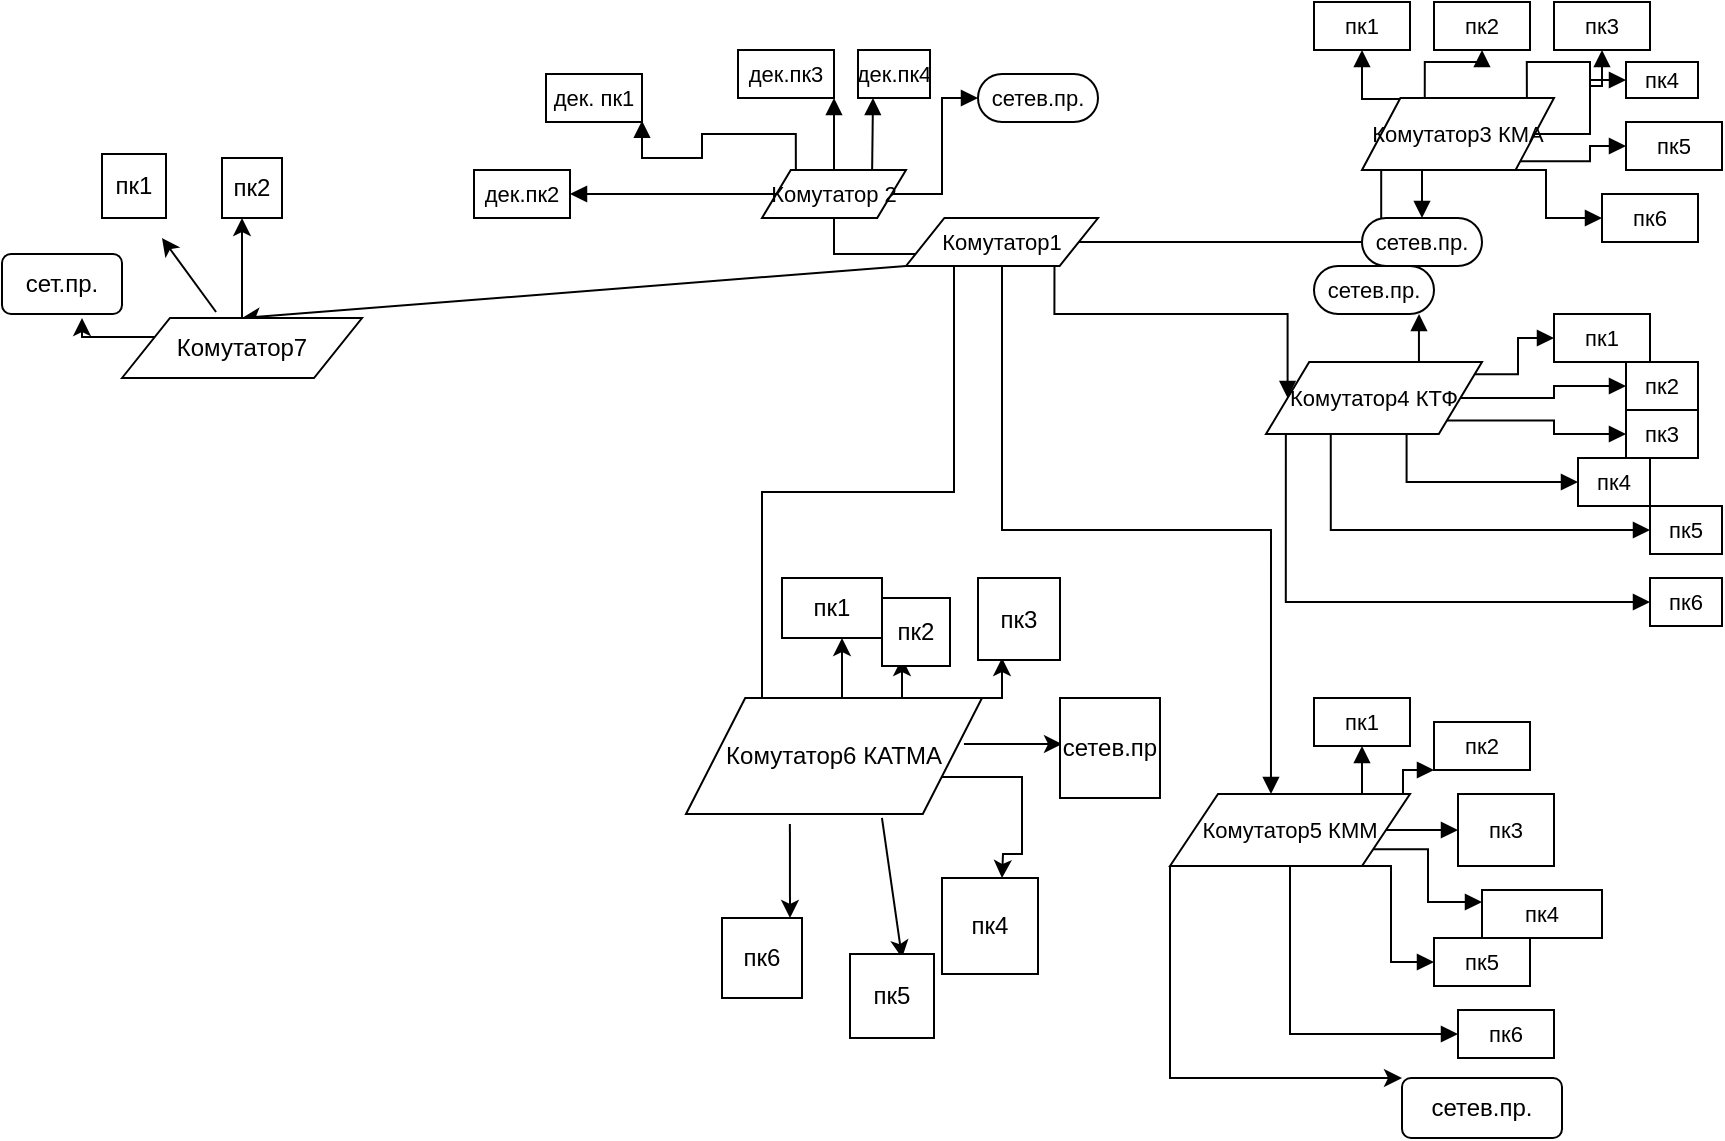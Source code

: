 <mxfile version="12.9.4" type="github">
  <diagram id="tCEdVtV2yrPyuMiL_AUU" name="Page-1">
    <mxGraphModel dx="1695" dy="492" grid="1" gridSize="10" guides="1" tooltips="1" connect="1" arrows="1" fold="1" page="1" pageScale="1" pageWidth="827" pageHeight="1169" math="0" shadow="0">
      <root>
        <mxCell id="0" />
        <mxCell id="1" parent="0" />
        <UserObject label="Комутатор 2" lucidchartObjectId="yBeLvzLdUMYs" id="kMEdtkKHNA9m5cFZhIJ4-67">
          <mxCell style="html=1;whiteSpace=wrap;shape=parallelogram;perimeter=parallelogramPerimeter;anchorPointDirection=0;fontSize=11;fontColor=#000000;spacing=3;strokeOpacity=100;" vertex="1" parent="1">
            <mxGeometry x="370" y="226" width="72" height="24" as="geometry" />
          </mxCell>
        </UserObject>
        <UserObject label="" lucidchartObjectId="WDeLQESorm7B" id="kMEdtkKHNA9m5cFZhIJ4-68">
          <mxCell style="html=1;jettySize=18;fontSize=11;strokeOpacity=100;rounded=1;arcSize=0;edgeStyle=elbowEdgeStyle;startArrow=none;;endArrow=block;endFill=1;;exitX=0.5;exitY=-0.025;exitPerimeter=1;" edge="1" parent="1" source="kMEdtkKHNA9m5cFZhIJ4-67">
            <mxGeometry width="100" height="100" relative="1" as="geometry">
              <mxPoint x="406" y="190" as="targetPoint" />
            </mxGeometry>
          </mxCell>
        </UserObject>
        <UserObject label="" lucidchartObjectId="7DeLPg19uTbh" id="kMEdtkKHNA9m5cFZhIJ4-69">
          <mxCell style="html=1;jettySize=18;fontSize=11;strokeOpacity=100;rounded=1;arcSize=0;edgeStyle=elbowEdgeStyle;startArrow=none;;endArrow=block;endFill=1;;exitX=0.778;exitY=-0.025;exitPerimeter=1;" edge="1" parent="1" source="kMEdtkKHNA9m5cFZhIJ4-67">
            <mxGeometry width="100" height="100" relative="1" as="geometry">
              <mxPoint x="426" y="190" as="targetPoint" />
            </mxGeometry>
          </mxCell>
        </UserObject>
        <UserObject label="" lucidchartObjectId="zEeLylu3TFvt" id="kMEdtkKHNA9m5cFZhIJ4-70">
          <mxCell style="html=1;jettySize=18;fontSize=11;strokeOpacity=100;rounded=1;arcSize=0;edgeStyle=orthogonalEdgeStyle;startArrow=none;;endArrow=block;endFill=1;;exitX=0.036;exitY=0.5;exitPerimeter=1;entryX=1.012;entryY=0.5;entryPerimeter=1;" edge="1" parent="1" source="kMEdtkKHNA9m5cFZhIJ4-67" target="kMEdtkKHNA9m5cFZhIJ4-72">
            <mxGeometry width="100" height="100" relative="1" as="geometry" />
          </mxCell>
        </UserObject>
        <UserObject label="дек. пк1" lucidchartObjectId="KEeLgRFHK49F" id="kMEdtkKHNA9m5cFZhIJ4-71">
          <mxCell style="html=1;whiteSpace=wrap;;fontSize=11;fontColor=#000000;spacing=3;strokeOpacity=100;" vertex="1" parent="1">
            <mxGeometry x="262" y="178" width="48" height="24" as="geometry" />
          </mxCell>
        </UserObject>
        <UserObject label="дек.пк2" lucidchartObjectId="NFeLBRnP89FJ" id="kMEdtkKHNA9m5cFZhIJ4-72">
          <mxCell style="html=1;whiteSpace=wrap;;fontSize=11;fontColor=#000000;spacing=3;strokeOpacity=100;" vertex="1" parent="1">
            <mxGeometry x="226" y="226" width="48" height="24" as="geometry" />
          </mxCell>
        </UserObject>
        <UserObject label="дек.пк3" lucidchartObjectId="3GeLJVwuW6FZ" id="kMEdtkKHNA9m5cFZhIJ4-73">
          <mxCell style="html=1;whiteSpace=wrap;;fontSize=11;fontColor=#000000;spacing=3;strokeOpacity=100;" vertex="1" parent="1">
            <mxGeometry x="358" y="166" width="48" height="24" as="geometry" />
          </mxCell>
        </UserObject>
        <UserObject label="дек.пк4" lucidchartObjectId="KKeL5k.xJ_Xt" id="kMEdtkKHNA9m5cFZhIJ4-74">
          <mxCell style="html=1;whiteSpace=wrap;;fontSize=11;fontColor=#000000;spacing=3;strokeOpacity=100;" vertex="1" parent="1">
            <mxGeometry x="418" y="166" width="36" height="24" as="geometry" />
          </mxCell>
        </UserObject>
        <UserObject label="" lucidchartObjectId="tLeLnBcP_nJ." id="kMEdtkKHNA9m5cFZhIJ4-75">
          <mxCell style="html=1;jettySize=18;fontSize=11;strokeOpacity=100;rounded=1;arcSize=0;edgeStyle=orthogonalEdgeStyle;startArrow=none;;endArrow=block;endFill=1;;exitX=0.964;exitY=0.5;exitPerimeter=1;entryX=-0.01;entryY=0.5;entryPerimeter=1;" edge="1" parent="1" source="kMEdtkKHNA9m5cFZhIJ4-67" target="kMEdtkKHNA9m5cFZhIJ4-77">
            <mxGeometry width="100" height="100" relative="1" as="geometry" />
          </mxCell>
        </UserObject>
        <UserObject label="" lucidchartObjectId="zLeLQ8DbRR78" id="kMEdtkKHNA9m5cFZhIJ4-76">
          <mxCell style="html=1;jettySize=18;fontSize=11;strokeOpacity=100;rounded=1;arcSize=0;edgeStyle=orthogonalEdgeStyle;startArrow=none;;endArrow=block;endFill=1;;exitX=0.222;exitY=-0.025;exitPerimeter=1;entryX=1.012;entryY=0.983;entryPerimeter=1;" edge="1" parent="1" source="kMEdtkKHNA9m5cFZhIJ4-67" target="kMEdtkKHNA9m5cFZhIJ4-71">
            <mxGeometry width="100" height="100" relative="1" as="geometry" />
          </mxCell>
        </UserObject>
        <UserObject label="сетев.пр." lucidchartObjectId="dMeLnsgY4nmS" id="kMEdtkKHNA9m5cFZhIJ4-77">
          <mxCell style="html=1;whiteSpace=wrap;rounded=1;arcSize=50;fontSize=11;fontColor=#000000;spacing=3;strokeOpacity=100;" vertex="1" parent="1">
            <mxGeometry x="478" y="178" width="60" height="24" as="geometry" />
          </mxCell>
        </UserObject>
        <UserObject label="" lucidchartObjectId="0MeL2Yl.JyQ-" id="kMEdtkKHNA9m5cFZhIJ4-78">
          <mxCell style="html=1;jettySize=18;fontSize=11;strokeOpacity=100;rounded=1;arcSize=0;edgeStyle=orthogonalEdgeStyle;startArrow=none;;endArrow=block;endFill=1;;exitX=0.5;exitY=1.025;exitPerimeter=1;entryX=0.027;entryY=0.5;entryPerimeter=1;" edge="1" parent="1" source="kMEdtkKHNA9m5cFZhIJ4-67" target="kMEdtkKHNA9m5cFZhIJ4-79">
            <mxGeometry width="100" height="100" relative="1" as="geometry" />
          </mxCell>
        </UserObject>
        <mxCell id="kMEdtkKHNA9m5cFZhIJ4-134" style="edgeStyle=orthogonalEdgeStyle;rounded=0;orthogonalLoop=1;jettySize=auto;html=1;exitX=0.25;exitY=1;exitDx=0;exitDy=0;" edge="1" parent="1" source="kMEdtkKHNA9m5cFZhIJ4-79">
          <mxGeometry relative="1" as="geometry">
            <mxPoint x="370" y="500" as="targetPoint" />
            <Array as="points">
              <mxPoint x="466" y="387" />
              <mxPoint x="370" y="387" />
            </Array>
          </mxGeometry>
        </mxCell>
        <UserObject label="Комутатор1" lucidchartObjectId="bPeLyD93dd_p" id="kMEdtkKHNA9m5cFZhIJ4-79">
          <mxCell style="html=1;whiteSpace=wrap;shape=parallelogram;perimeter=parallelogramPerimeter;anchorPointDirection=0;fontSize=11;fontColor=#000000;spacing=3;strokeOpacity=100;" vertex="1" parent="1">
            <mxGeometry x="442" y="250" width="96" height="24" as="geometry" />
          </mxCell>
        </UserObject>
        <UserObject label="" lucidchartObjectId="OPeLusnEbFE." id="kMEdtkKHNA9m5cFZhIJ4-80">
          <mxCell style="html=1;jettySize=18;fontSize=11;strokeOpacity=100;rounded=1;arcSize=0;edgeStyle=orthogonalEdgeStyle;startArrow=none;;endArrow=block;endFill=1;;exitX=0.973;exitY=0.5;exitPerimeter=1;entryX=0.044;entryY=0.5;entryPerimeter=1;" edge="1" parent="1" source="kMEdtkKHNA9m5cFZhIJ4-79" target="kMEdtkKHNA9m5cFZhIJ4-81">
            <mxGeometry width="100" height="100" relative="1" as="geometry" />
          </mxCell>
        </UserObject>
        <UserObject label="Комутатор3 КМА" lucidchartObjectId="6PeL-cOVopvk" id="kMEdtkKHNA9m5cFZhIJ4-81">
          <mxCell style="html=1;whiteSpace=wrap;shape=parallelogram;perimeter=parallelogramPerimeter;anchorPointDirection=0;fontSize=11;fontColor=#000000;spacing=3;strokeOpacity=100;" vertex="1" parent="1">
            <mxGeometry x="670" y="190" width="96" height="36" as="geometry" />
          </mxCell>
        </UserObject>
        <UserObject label="" lucidchartObjectId="8QeL5plcT_X1" id="kMEdtkKHNA9m5cFZhIJ4-82">
          <mxCell style="html=1;jettySize=18;fontSize=11;strokeOpacity=100;rounded=1;arcSize=0;edgeStyle=orthogonalEdgeStyle;startArrow=none;;endArrow=block;endFill=1;;exitX=0.179;exitY=-0.017;exitPerimeter=1;entryX=0.5;entryY=1.025;entryPerimeter=1;" edge="1" parent="1" source="kMEdtkKHNA9m5cFZhIJ4-81" target="kMEdtkKHNA9m5cFZhIJ4-83">
            <mxGeometry width="100" height="100" relative="1" as="geometry" />
          </mxCell>
        </UserObject>
        <UserObject label="пк1" lucidchartObjectId="-QeL1cLgpZGJ" id="kMEdtkKHNA9m5cFZhIJ4-83">
          <mxCell style="html=1;whiteSpace=wrap;;fontSize=11;fontColor=#000000;spacing=3;strokeOpacity=100;" vertex="1" parent="1">
            <mxGeometry x="646" y="142" width="48" height="24" as="geometry" />
          </mxCell>
        </UserObject>
        <UserObject label="" lucidchartObjectId="tReL9VMTUmcy" id="kMEdtkKHNA9m5cFZhIJ4-84">
          <mxCell style="html=1;jettySize=18;fontSize=11;strokeOpacity=100;rounded=1;arcSize=0;edgeStyle=orthogonalEdgeStyle;startArrow=none;;endArrow=block;endFill=1;;exitX=0.321;exitY=-0.017;exitPerimeter=1;entryX=0.5;entryY=1.025;entryPerimeter=1;" edge="1" parent="1" source="kMEdtkKHNA9m5cFZhIJ4-81" target="kMEdtkKHNA9m5cFZhIJ4-85">
            <mxGeometry width="100" height="100" relative="1" as="geometry" />
          </mxCell>
        </UserObject>
        <UserObject label="пк2" lucidchartObjectId="vReLpdF5eA3n" id="kMEdtkKHNA9m5cFZhIJ4-85">
          <mxCell style="html=1;whiteSpace=wrap;;fontSize=11;fontColor=#000000;spacing=3;strokeOpacity=100;" vertex="1" parent="1">
            <mxGeometry x="706" y="142" width="48" height="24" as="geometry" />
          </mxCell>
        </UserObject>
        <UserObject label="" lucidchartObjectId="2ReLjyjrBUgN" id="kMEdtkKHNA9m5cFZhIJ4-86">
          <mxCell style="html=1;jettySize=18;fontSize=11;strokeOpacity=100;rounded=1;arcSize=0;edgeStyle=orthogonalEdgeStyle;startArrow=none;;endArrow=block;endFill=1;;exitX=0.871;exitY=-0.017;exitPerimeter=1;entryX=0.5;entryY=1.025;entryPerimeter=1;" edge="1" parent="1" source="kMEdtkKHNA9m5cFZhIJ4-81" target="kMEdtkKHNA9m5cFZhIJ4-87">
            <mxGeometry width="100" height="100" relative="1" as="geometry" />
          </mxCell>
        </UserObject>
        <UserObject label="пк3" lucidchartObjectId="4ReLyrXbLQmU" id="kMEdtkKHNA9m5cFZhIJ4-87">
          <mxCell style="html=1;whiteSpace=wrap;;fontSize=11;fontColor=#000000;spacing=3;strokeOpacity=100;" vertex="1" parent="1">
            <mxGeometry x="766" y="142" width="48" height="24" as="geometry" />
          </mxCell>
        </UserObject>
        <UserObject label="" lucidchartObjectId="wSeL-i3hTxI5" id="kMEdtkKHNA9m5cFZhIJ4-88">
          <mxCell style="html=1;jettySize=18;fontSize=11;strokeOpacity=100;rounded=1;arcSize=0;edgeStyle=orthogonalEdgeStyle;startArrow=none;;endArrow=block;endFill=1;;exitX=0.956;exitY=0.5;exitPerimeter=1;entryX=-0.017;entryY=0.5;entryPerimeter=1;" edge="1" parent="1" source="kMEdtkKHNA9m5cFZhIJ4-81" target="kMEdtkKHNA9m5cFZhIJ4-89">
            <mxGeometry width="100" height="100" relative="1" as="geometry" />
          </mxCell>
        </UserObject>
        <UserObject label="пк4" lucidchartObjectId="QSeLsOmYK.J1" id="kMEdtkKHNA9m5cFZhIJ4-89">
          <mxCell style="html=1;whiteSpace=wrap;;fontSize=11;fontColor=#000000;spacing=3;strokeOpacity=100;" vertex="1" parent="1">
            <mxGeometry x="802" y="172" width="36" height="18" as="geometry" />
          </mxCell>
        </UserObject>
        <UserObject label="" lucidchartObjectId="kTeL2VxqjQ5h" id="kMEdtkKHNA9m5cFZhIJ4-90">
          <mxCell style="html=1;jettySize=18;fontSize=11;strokeOpacity=100;rounded=1;arcSize=0;edgeStyle=orthogonalEdgeStyle;startArrow=none;;endArrow=block;endFill=1;;exitX=0.909;exitY=0.975;exitPerimeter=1;entryX=-0.013;entryY=0.5;entryPerimeter=1;" edge="1" parent="1" source="kMEdtkKHNA9m5cFZhIJ4-81" target="kMEdtkKHNA9m5cFZhIJ4-91">
            <mxGeometry width="100" height="100" relative="1" as="geometry" />
          </mxCell>
        </UserObject>
        <UserObject label="пк5" lucidchartObjectId="pTeLIEWrOnGj" id="kMEdtkKHNA9m5cFZhIJ4-91">
          <mxCell style="html=1;whiteSpace=wrap;;fontSize=11;fontColor=#000000;spacing=3;strokeOpacity=100;" vertex="1" parent="1">
            <mxGeometry x="802" y="202" width="48" height="24" as="geometry" />
          </mxCell>
        </UserObject>
        <UserObject label="" lucidchartObjectId="1TeLiv8bZTe~" id="kMEdtkKHNA9m5cFZhIJ4-92">
          <mxCell style="html=1;jettySize=18;fontSize=11;strokeOpacity=100;rounded=1;arcSize=0;edgeStyle=elbowEdgeStyle;startArrow=none;;endArrow=block;endFill=1;;exitX=0.671;exitY=1.017;exitPerimeter=1;" edge="1" parent="1" source="kMEdtkKHNA9m5cFZhIJ4-81">
            <mxGeometry width="100" height="100" relative="1" as="geometry">
              <mxPoint x="790" y="250" as="targetPoint" />
            </mxGeometry>
          </mxCell>
        </UserObject>
        <UserObject label="пк6" lucidchartObjectId="6TeL5~qx4f7w" id="kMEdtkKHNA9m5cFZhIJ4-93">
          <mxCell style="html=1;whiteSpace=wrap;;fontSize=11;fontColor=#000000;spacing=3;strokeOpacity=100;" vertex="1" parent="1">
            <mxGeometry x="790" y="238" width="48" height="24" as="geometry" />
          </mxCell>
        </UserObject>
        <UserObject label="" lucidchartObjectId="wUeLjWl8xUXS" id="kMEdtkKHNA9m5cFZhIJ4-94">
          <mxCell style="html=1;jettySize=18;fontSize=11;strokeOpacity=100;rounded=1;arcSize=0;edgeStyle=orthogonalEdgeStyle;startArrow=none;;endArrow=block;endFill=1;;exitX=0.5;exitY=1.017;exitPerimeter=1;entryX=0.5;entryY=-0.025;entryPerimeter=1;" edge="1" parent="1" source="kMEdtkKHNA9m5cFZhIJ4-81" target="kMEdtkKHNA9m5cFZhIJ4-95">
            <mxGeometry width="100" height="100" relative="1" as="geometry" />
          </mxCell>
        </UserObject>
        <UserObject label="сетев.пр." lucidchartObjectId="AUeLVfZtwuTp" id="kMEdtkKHNA9m5cFZhIJ4-95">
          <mxCell style="html=1;whiteSpace=wrap;rounded=1;arcSize=50;fontSize=11;fontColor=#000000;spacing=3;strokeOpacity=100;" vertex="1" parent="1">
            <mxGeometry x="670" y="250" width="60" height="24" as="geometry" />
          </mxCell>
        </UserObject>
        <UserObject label="" lucidchartObjectId="_VeLV8iT1GOf" id="kMEdtkKHNA9m5cFZhIJ4-96">
          <mxCell style="html=1;jettySize=18;fontSize=11;strokeOpacity=100;rounded=1;arcSize=0;edgeStyle=orthogonalEdgeStyle;startArrow=none;;endArrow=block;endFill=1;;exitX=0.787;exitY=1.025;exitPerimeter=1;entryX=0.039;entryY=0.5;entryPerimeter=1;" edge="1" parent="1" source="kMEdtkKHNA9m5cFZhIJ4-79" target="kMEdtkKHNA9m5cFZhIJ4-99">
            <mxGeometry width="100" height="100" relative="1" as="geometry" />
          </mxCell>
        </UserObject>
        <mxCell id="kMEdtkKHNA9m5cFZhIJ4-97" value="  " style="text;html=1;resizable=0;labelBackgroundColor=#ffffff;align=center;verticalAlign=middle;fontColor=#000000ff;;fontSize=12.8;" vertex="1" parent="kMEdtkKHNA9m5cFZhIJ4-96">
          <mxGeometry x="0.953" relative="1" as="geometry" />
        </mxCell>
        <mxCell id="kMEdtkKHNA9m5cFZhIJ4-98" value="  " style="text;html=1;resizable=0;labelBackgroundColor=#ffffff;align=center;verticalAlign=middle;fontColor=#000000ff;;fontSize=12.8;" vertex="1" parent="kMEdtkKHNA9m5cFZhIJ4-96">
          <mxGeometry x="0.868" relative="1" as="geometry" />
        </mxCell>
        <UserObject label="Комутатор4 КТФ" lucidchartObjectId="4ZeL2zSNYjKX" id="kMEdtkKHNA9m5cFZhIJ4-99">
          <mxCell style="html=1;whiteSpace=wrap;shape=parallelogram;perimeter=parallelogramPerimeter;anchorPointDirection=0;fontSize=11;fontColor=#000000;spacing=3;strokeOpacity=100;" vertex="1" parent="1">
            <mxGeometry x="622" y="322" width="108" height="36" as="geometry" />
          </mxCell>
        </UserObject>
        <UserObject label="" lucidchartObjectId="o1eLUhJ7Lu5r" id="kMEdtkKHNA9m5cFZhIJ4-100">
          <mxCell style="html=1;jettySize=18;fontSize=11;strokeOpacity=100;rounded=1;arcSize=0;edgeStyle=orthogonalEdgeStyle;startArrow=none;;endArrow=block;endFill=1;;exitX=0.992;exitY=0.152;exitPerimeter=1;entryX=-0.013;entryY=0.5;entryPerimeter=1;" edge="1" parent="1" source="kMEdtkKHNA9m5cFZhIJ4-99" target="kMEdtkKHNA9m5cFZhIJ4-101">
            <mxGeometry width="100" height="100" relative="1" as="geometry" />
          </mxCell>
        </UserObject>
        <UserObject label="пк1" lucidchartObjectId="q1eLab_4ObnA" id="kMEdtkKHNA9m5cFZhIJ4-101">
          <mxCell style="html=1;whiteSpace=wrap;;fontSize=11;fontColor=#000000;spacing=3;strokeOpacity=100;" vertex="1" parent="1">
            <mxGeometry x="766" y="298" width="48" height="24" as="geometry" />
          </mxCell>
        </UserObject>
        <UserObject label="" lucidchartObjectId="P1eLhRnYtV0u" id="kMEdtkKHNA9m5cFZhIJ4-102">
          <mxCell style="html=1;jettySize=18;fontSize=11;strokeOpacity=100;rounded=1;arcSize=0;edgeStyle=orthogonalEdgeStyle;startArrow=none;;endArrow=block;endFill=1;;exitX=0.961;exitY=0.5;exitPerimeter=1;entryX=-0.017;entryY=0.5;entryPerimeter=1;" edge="1" parent="1" source="kMEdtkKHNA9m5cFZhIJ4-99" target="kMEdtkKHNA9m5cFZhIJ4-103">
            <mxGeometry width="100" height="100" relative="1" as="geometry" />
          </mxCell>
        </UserObject>
        <UserObject label="пк2" lucidchartObjectId="R1eLJJmS1OZ2" id="kMEdtkKHNA9m5cFZhIJ4-103">
          <mxCell style="html=1;whiteSpace=wrap;;fontSize=11;fontColor=#000000;spacing=3;strokeOpacity=100;" vertex="1" parent="1">
            <mxGeometry x="802" y="322" width="36" height="24" as="geometry" />
          </mxCell>
        </UserObject>
        <UserObject label="" lucidchartObjectId="b2eL4HsrwDXw" id="kMEdtkKHNA9m5cFZhIJ4-104">
          <mxCell style="html=1;jettySize=18;fontSize=11;strokeOpacity=100;rounded=1;arcSize=0;edgeStyle=orthogonalEdgeStyle;startArrow=none;;endArrow=block;endFill=1;;exitX=0.926;exitY=0.897;exitPerimeter=1;entryX=-0.017;entryY=0.5;entryPerimeter=1;" edge="1" parent="1" source="kMEdtkKHNA9m5cFZhIJ4-99" target="kMEdtkKHNA9m5cFZhIJ4-105">
            <mxGeometry width="100" height="100" relative="1" as="geometry" />
          </mxCell>
        </UserObject>
        <UserObject label="пк3" lucidchartObjectId="d2eL3kZu5aE5" id="kMEdtkKHNA9m5cFZhIJ4-105">
          <mxCell style="html=1;whiteSpace=wrap;;fontSize=11;fontColor=#000000;spacing=3;strokeOpacity=100;" vertex="1" parent="1">
            <mxGeometry x="802" y="346" width="36" height="24" as="geometry" />
          </mxCell>
        </UserObject>
        <UserObject label="" lucidchartObjectId="x2eLgCp_tn5K" id="kMEdtkKHNA9m5cFZhIJ4-106">
          <mxCell style="html=1;jettySize=18;fontSize=11;strokeOpacity=100;rounded=1;arcSize=0;edgeStyle=orthogonalEdgeStyle;startArrow=none;;endArrow=block;endFill=1;;exitX=0.656;exitY=1.017;exitPerimeter=1;entryX=-0.017;entryY=0.5;entryPerimeter=1;" edge="1" parent="1" source="kMEdtkKHNA9m5cFZhIJ4-99" target="kMEdtkKHNA9m5cFZhIJ4-107">
            <mxGeometry width="100" height="100" relative="1" as="geometry" />
          </mxCell>
        </UserObject>
        <UserObject label="пк4" lucidchartObjectId="F2eLbL1-iT2B" id="kMEdtkKHNA9m5cFZhIJ4-107">
          <mxCell style="html=1;whiteSpace=wrap;;fontSize=11;fontColor=#000000;spacing=3;strokeOpacity=100;" vertex="1" parent="1">
            <mxGeometry x="778" y="370" width="36" height="24" as="geometry" />
          </mxCell>
        </UserObject>
        <UserObject label="" lucidchartObjectId="i3eL.2hhIBji" id="kMEdtkKHNA9m5cFZhIJ4-108">
          <mxCell style="html=1;jettySize=18;fontSize=11;strokeOpacity=100;rounded=1;arcSize=0;edgeStyle=orthogonalEdgeStyle;startArrow=none;;endArrow=block;endFill=1;;exitX=0.293;exitY=1.017;exitPerimeter=1;entryX=-0.017;entryY=0.5;entryPerimeter=1;" edge="1" parent="1" source="kMEdtkKHNA9m5cFZhIJ4-99" target="kMEdtkKHNA9m5cFZhIJ4-109">
            <mxGeometry width="100" height="100" relative="1" as="geometry" />
          </mxCell>
        </UserObject>
        <UserObject label="пк5" lucidchartObjectId="n3eLYy2jl4jn" id="kMEdtkKHNA9m5cFZhIJ4-109">
          <mxCell style="html=1;whiteSpace=wrap;;fontSize=11;fontColor=#000000;spacing=3;strokeOpacity=100;" vertex="1" parent="1">
            <mxGeometry x="814" y="394" width="36" height="24" as="geometry" />
          </mxCell>
        </UserObject>
        <UserObject label="" lucidchartObjectId="W3eL-4sLMcue" id="kMEdtkKHNA9m5cFZhIJ4-110">
          <mxCell style="html=1;jettySize=18;fontSize=11;strokeOpacity=100;rounded=1;arcSize=0;edgeStyle=orthogonalEdgeStyle;startArrow=none;;endArrow=block;endFill=1;;exitX=0.078;exitY=1.017;exitPerimeter=1;entryX=-0.017;entryY=0.5;entryPerimeter=1;" edge="1" parent="1" source="kMEdtkKHNA9m5cFZhIJ4-99" target="kMEdtkKHNA9m5cFZhIJ4-111">
            <mxGeometry width="100" height="100" relative="1" as="geometry" />
          </mxCell>
        </UserObject>
        <UserObject label="пк6" lucidchartObjectId="43eLGQztWpvc" id="kMEdtkKHNA9m5cFZhIJ4-111">
          <mxCell style="html=1;whiteSpace=wrap;;fontSize=11;fontColor=#000000;spacing=3;strokeOpacity=100;" vertex="1" parent="1">
            <mxGeometry x="814" y="430" width="36" height="24" as="geometry" />
          </mxCell>
        </UserObject>
        <UserObject label="" lucidchartObjectId="A4eL48dvVlbz" id="kMEdtkKHNA9m5cFZhIJ4-112">
          <mxCell style="html=1;jettySize=18;fontSize=11;strokeOpacity=100;rounded=1;arcSize=0;edgeStyle=elbowEdgeStyle;startArrow=none;;endArrow=block;endFill=1;;exitX=0.715;exitY=-0.017;exitPerimeter=1;" edge="1" parent="1" source="kMEdtkKHNA9m5cFZhIJ4-99">
            <mxGeometry width="100" height="100" relative="1" as="geometry">
              <mxPoint x="699" y="298" as="targetPoint" />
            </mxGeometry>
          </mxCell>
        </UserObject>
        <UserObject label="сетев.пр." lucidchartObjectId="E4eLjE13WgeE" id="kMEdtkKHNA9m5cFZhIJ4-113">
          <mxCell style="html=1;whiteSpace=wrap;rounded=1;arcSize=50;fontSize=11;fontColor=#000000;spacing=3;strokeOpacity=100;" vertex="1" parent="1">
            <mxGeometry x="646" y="274" width="60" height="24" as="geometry" />
          </mxCell>
        </UserObject>
        <UserObject label="" lucidchartObjectId="~5eL3Mcixr63" id="kMEdtkKHNA9m5cFZhIJ4-114">
          <mxCell style="html=1;jettySize=18;fontSize=11;strokeOpacity=100;rounded=1;arcSize=0;edgeStyle=orthogonalEdgeStyle;startArrow=none;;endArrow=block;endFill=1;;exitX=0.5;exitY=1.025;exitPerimeter=1;entryX=0.418;entryY=-0.017;entryPerimeter=1;" edge="1" parent="1" source="kMEdtkKHNA9m5cFZhIJ4-79" target="kMEdtkKHNA9m5cFZhIJ4-115">
            <mxGeometry width="100" height="100" relative="1" as="geometry" />
          </mxCell>
        </UserObject>
        <mxCell id="kMEdtkKHNA9m5cFZhIJ4-129" style="edgeStyle=orthogonalEdgeStyle;rounded=0;orthogonalLoop=1;jettySize=auto;html=1;exitX=0;exitY=1;exitDx=0;exitDy=0;" edge="1" parent="1" source="kMEdtkKHNA9m5cFZhIJ4-115">
          <mxGeometry relative="1" as="geometry">
            <mxPoint x="690" y="680" as="targetPoint" />
            <Array as="points">
              <mxPoint x="574" y="680" />
              <mxPoint x="660" y="680" />
            </Array>
          </mxGeometry>
        </mxCell>
        <UserObject label="Комутатор5 КММ" lucidchartObjectId="h6eL3cCEds9L" id="kMEdtkKHNA9m5cFZhIJ4-115">
          <mxCell style="html=1;whiteSpace=wrap;shape=parallelogram;perimeter=parallelogramPerimeter;anchorPointDirection=0;fontSize=11;fontColor=#000000;spacing=3;strokeOpacity=100;" vertex="1" parent="1">
            <mxGeometry x="574" y="538" width="120" height="36" as="geometry" />
          </mxCell>
        </UserObject>
        <UserObject label="" lucidchartObjectId="O6eLsNuF2dHA" id="kMEdtkKHNA9m5cFZhIJ4-116">
          <mxCell style="html=1;jettySize=18;fontSize=11;strokeOpacity=100;rounded=1;arcSize=0;edgeStyle=orthogonalEdgeStyle;startArrow=none;;endArrow=block;endFill=1;;exitX=0.63;exitY=-0.017;exitPerimeter=1;entryX=0.5;entryY=1.025;entryPerimeter=1;" edge="1" parent="1" source="kMEdtkKHNA9m5cFZhIJ4-115" target="kMEdtkKHNA9m5cFZhIJ4-117">
            <mxGeometry width="100" height="100" relative="1" as="geometry" />
          </mxCell>
        </UserObject>
        <UserObject label="пк1" lucidchartObjectId="P6eLw_91-S-0" id="kMEdtkKHNA9m5cFZhIJ4-117">
          <mxCell style="html=1;whiteSpace=wrap;;fontSize=11;fontColor=#000000;spacing=3;strokeOpacity=100;" vertex="1" parent="1">
            <mxGeometry x="646" y="490" width="48" height="24" as="geometry" />
          </mxCell>
        </UserObject>
        <UserObject label="" lucidchartObjectId=".6eLzfgyxgR8" id="kMEdtkKHNA9m5cFZhIJ4-118">
          <mxCell style="html=1;jettySize=18;fontSize=11;strokeOpacity=100;rounded=1;arcSize=0;edgeStyle=elbowEdgeStyle;startArrow=none;;endArrow=block;endFill=1;;exitX=0.857;exitY=-0.017;exitPerimeter=1;" edge="1" parent="1" source="kMEdtkKHNA9m5cFZhIJ4-115">
            <mxGeometry width="100" height="100" relative="1" as="geometry">
              <mxPoint x="706" y="526" as="targetPoint" />
            </mxGeometry>
          </mxCell>
        </UserObject>
        <UserObject label="пк2" lucidchartObjectId="c7eLxzGFsZRN" id="kMEdtkKHNA9m5cFZhIJ4-119">
          <mxCell style="html=1;whiteSpace=wrap;;fontSize=11;fontColor=#000000;spacing=3;strokeOpacity=100;" vertex="1" parent="1">
            <mxGeometry x="706" y="502" width="48" height="24" as="geometry" />
          </mxCell>
        </UserObject>
        <UserObject label="" lucidchartObjectId="z7eLXHqL0Oku" id="kMEdtkKHNA9m5cFZhIJ4-120">
          <mxCell style="html=1;jettySize=18;fontSize=11;strokeOpacity=100;rounded=1;arcSize=0;edgeStyle=orthogonalEdgeStyle;startArrow=none;;endArrow=block;endFill=1;;exitX=0.965;exitY=0.5;exitPerimeter=1;entryX=-0.013;entryY=0.5;entryPerimeter=1;" edge="1" parent="1" source="kMEdtkKHNA9m5cFZhIJ4-115" target="kMEdtkKHNA9m5cFZhIJ4-121">
            <mxGeometry width="100" height="100" relative="1" as="geometry" />
          </mxCell>
        </UserObject>
        <UserObject label="пк3" lucidchartObjectId="C7eL2jF3QpI7" id="kMEdtkKHNA9m5cFZhIJ4-121">
          <mxCell style="html=1;whiteSpace=wrap;;fontSize=11;fontColor=#000000;spacing=3;strokeOpacity=100;" vertex="1" parent="1">
            <mxGeometry x="718" y="538" width="48" height="36" as="geometry" />
          </mxCell>
        </UserObject>
        <UserObject label="" lucidchartObjectId="T7eLR~d1mIYM" id="kMEdtkKHNA9m5cFZhIJ4-122">
          <mxCell style="html=1;jettySize=18;fontSize=11;strokeOpacity=100;rounded=1;arcSize=0;edgeStyle=elbowEdgeStyle;startArrow=none;;endArrow=block;endFill=1;;exitX=0.938;exitY=0.839;exitPerimeter=1;" edge="1" parent="1" source="kMEdtkKHNA9m5cFZhIJ4-115">
            <mxGeometry width="100" height="100" relative="1" as="geometry">
              <mxPoint x="730" y="592" as="targetPoint" />
            </mxGeometry>
          </mxCell>
        </UserObject>
        <UserObject label="пк4" lucidchartObjectId="Y7eLoNFzi4Au" id="kMEdtkKHNA9m5cFZhIJ4-123">
          <mxCell style="html=1;whiteSpace=wrap;;fontSize=11;fontColor=#000000;spacing=3;strokeOpacity=100;" vertex="1" parent="1">
            <mxGeometry x="730" y="586" width="60" height="24" as="geometry" />
          </mxCell>
        </UserObject>
        <UserObject label="" lucidchartObjectId="n8eLV-QkQEbY" id="kMEdtkKHNA9m5cFZhIJ4-124">
          <mxCell style="html=1;jettySize=18;fontSize=11;strokeOpacity=100;rounded=1;arcSize=0;edgeStyle=elbowEdgeStyle;startArrow=none;;endArrow=block;endFill=1;;exitX=0.75;exitY=1.017;exitPerimeter=1;" edge="1" parent="1" source="kMEdtkKHNA9m5cFZhIJ4-115">
            <mxGeometry width="100" height="100" relative="1" as="geometry">
              <mxPoint x="706" y="622" as="targetPoint" />
            </mxGeometry>
          </mxCell>
        </UserObject>
        <UserObject label="пк5" lucidchartObjectId="v8eLu.7Xc5Mr" id="kMEdtkKHNA9m5cFZhIJ4-125">
          <mxCell style="html=1;whiteSpace=wrap;;fontSize=11;fontColor=#000000;spacing=3;strokeOpacity=100;" vertex="1" parent="1">
            <mxGeometry x="706" y="610" width="48" height="24" as="geometry" />
          </mxCell>
        </UserObject>
        <UserObject label="" lucidchartObjectId="i9eLcXZ85ViQ" id="kMEdtkKHNA9m5cFZhIJ4-126">
          <mxCell style="html=1;jettySize=18;fontSize=11;strokeOpacity=100;rounded=1;arcSize=0;edgeStyle=orthogonalEdgeStyle;startArrow=none;;endArrow=block;endFill=1;;exitX=0.5;exitY=1.017;exitPerimeter=1;entryX=-0.013;entryY=0.5;entryPerimeter=1;" edge="1" parent="1" source="kMEdtkKHNA9m5cFZhIJ4-115" target="kMEdtkKHNA9m5cFZhIJ4-127">
            <mxGeometry width="100" height="100" relative="1" as="geometry" />
          </mxCell>
        </UserObject>
        <UserObject label="пк6" lucidchartObjectId="q9eL5bk_v2e1" id="kMEdtkKHNA9m5cFZhIJ4-127">
          <mxCell style="html=1;whiteSpace=wrap;;fontSize=11;fontColor=#000000;spacing=3;strokeOpacity=100;" vertex="1" parent="1">
            <mxGeometry x="718" y="646" width="48" height="24" as="geometry" />
          </mxCell>
        </UserObject>
        <mxCell id="kMEdtkKHNA9m5cFZhIJ4-131" value="сетев.пр." style="rounded=1;whiteSpace=wrap;html=1;" vertex="1" parent="1">
          <mxGeometry x="690" y="680" width="80" height="30" as="geometry" />
        </mxCell>
        <mxCell id="kMEdtkKHNA9m5cFZhIJ4-154" style="edgeStyle=orthogonalEdgeStyle;rounded=0;orthogonalLoop=1;jettySize=auto;html=1;exitX=0.5;exitY=0;exitDx=0;exitDy=0;" edge="1" parent="1" source="kMEdtkKHNA9m5cFZhIJ4-152">
          <mxGeometry relative="1" as="geometry">
            <mxPoint x="410" y="460" as="targetPoint" />
          </mxGeometry>
        </mxCell>
        <mxCell id="kMEdtkKHNA9m5cFZhIJ4-155" style="edgeStyle=orthogonalEdgeStyle;rounded=0;orthogonalLoop=1;jettySize=auto;html=1;exitX=0.75;exitY=0;exitDx=0;exitDy=0;" edge="1" parent="1" source="kMEdtkKHNA9m5cFZhIJ4-152">
          <mxGeometry relative="1" as="geometry">
            <mxPoint x="440" y="470" as="targetPoint" />
          </mxGeometry>
        </mxCell>
        <mxCell id="kMEdtkKHNA9m5cFZhIJ4-156" style="edgeStyle=orthogonalEdgeStyle;rounded=0;orthogonalLoop=1;jettySize=auto;html=1;exitX=1;exitY=0;exitDx=0;exitDy=0;" edge="1" parent="1" source="kMEdtkKHNA9m5cFZhIJ4-152">
          <mxGeometry relative="1" as="geometry">
            <mxPoint x="490" y="470" as="targetPoint" />
          </mxGeometry>
        </mxCell>
        <mxCell id="kMEdtkKHNA9m5cFZhIJ4-158" style="edgeStyle=orthogonalEdgeStyle;rounded=0;orthogonalLoop=1;jettySize=auto;html=1;exitX=1;exitY=0.75;exitDx=0;exitDy=0;" edge="1" parent="1" source="kMEdtkKHNA9m5cFZhIJ4-152">
          <mxGeometry relative="1" as="geometry">
            <mxPoint x="490" y="580" as="targetPoint" />
          </mxGeometry>
        </mxCell>
        <mxCell id="kMEdtkKHNA9m5cFZhIJ4-152" value="Комутатор6 КАТМА" style="shape=parallelogram;perimeter=parallelogramPerimeter;whiteSpace=wrap;html=1;" vertex="1" parent="1">
          <mxGeometry x="332" y="490" width="148" height="58" as="geometry" />
        </mxCell>
        <mxCell id="kMEdtkKHNA9m5cFZhIJ4-153" value="" style="endArrow=classic;html=1;exitX=0.351;exitY=1.086;exitDx=0;exitDy=0;exitPerimeter=0;" edge="1" parent="1" source="kMEdtkKHNA9m5cFZhIJ4-152">
          <mxGeometry width="50" height="50" relative="1" as="geometry">
            <mxPoint x="390" y="680" as="sourcePoint" />
            <mxPoint x="384" y="600" as="targetPoint" />
          </mxGeometry>
        </mxCell>
        <mxCell id="kMEdtkKHNA9m5cFZhIJ4-161" value="пк1" style="rounded=0;whiteSpace=wrap;html=1;" vertex="1" parent="1">
          <mxGeometry x="380" y="430" width="50" height="30" as="geometry" />
        </mxCell>
        <mxCell id="kMEdtkKHNA9m5cFZhIJ4-164" value="пк2" style="whiteSpace=wrap;html=1;aspect=fixed;" vertex="1" parent="1">
          <mxGeometry x="430" y="440" width="34" height="34" as="geometry" />
        </mxCell>
        <mxCell id="kMEdtkKHNA9m5cFZhIJ4-165" value="пк4" style="whiteSpace=wrap;html=1;aspect=fixed;" vertex="1" parent="1">
          <mxGeometry x="460" y="580" width="48" height="48" as="geometry" />
        </mxCell>
        <mxCell id="kMEdtkKHNA9m5cFZhIJ4-166" value="пк3" style="whiteSpace=wrap;html=1;aspect=fixed;" vertex="1" parent="1">
          <mxGeometry x="478" y="430" width="41" height="41" as="geometry" />
        </mxCell>
        <mxCell id="kMEdtkKHNA9m5cFZhIJ4-167" value="" style="endArrow=classic;html=1;exitX=0.662;exitY=1.034;exitDx=0;exitDy=0;exitPerimeter=0;" edge="1" parent="1" source="kMEdtkKHNA9m5cFZhIJ4-152">
          <mxGeometry width="50" height="50" relative="1" as="geometry">
            <mxPoint x="390" y="670" as="sourcePoint" />
            <mxPoint x="440" y="620" as="targetPoint" />
            <Array as="points">
              <mxPoint x="440" y="620" />
            </Array>
          </mxGeometry>
        </mxCell>
        <mxCell id="kMEdtkKHNA9m5cFZhIJ4-168" value="пк5" style="whiteSpace=wrap;html=1;aspect=fixed;" vertex="1" parent="1">
          <mxGeometry x="414" y="618" width="42" height="42" as="geometry" />
        </mxCell>
        <mxCell id="kMEdtkKHNA9m5cFZhIJ4-169" value="пк6" style="whiteSpace=wrap;html=1;aspect=fixed;" vertex="1" parent="1">
          <mxGeometry x="350" y="600" width="40" height="40" as="geometry" />
        </mxCell>
        <mxCell id="kMEdtkKHNA9m5cFZhIJ4-170" value="" style="endArrow=classic;html=1;exitX=0.939;exitY=0.397;exitDx=0;exitDy=0;exitPerimeter=0;" edge="1" parent="1" source="kMEdtkKHNA9m5cFZhIJ4-152">
          <mxGeometry width="50" height="50" relative="1" as="geometry">
            <mxPoint x="390" y="670" as="sourcePoint" />
            <mxPoint x="520" y="513" as="targetPoint" />
          </mxGeometry>
        </mxCell>
        <mxCell id="kMEdtkKHNA9m5cFZhIJ4-171" value="сетев.пр" style="whiteSpace=wrap;html=1;aspect=fixed;" vertex="1" parent="1">
          <mxGeometry x="519" y="490" width="50" height="50" as="geometry" />
        </mxCell>
        <mxCell id="kMEdtkKHNA9m5cFZhIJ4-172" value="" style="endArrow=classic;html=1;exitX=0;exitY=1;exitDx=0;exitDy=0;entryX=0.5;entryY=0;entryDx=0;entryDy=0;" edge="1" parent="1" source="kMEdtkKHNA9m5cFZhIJ4-79" target="kMEdtkKHNA9m5cFZhIJ4-173">
          <mxGeometry width="50" height="50" relative="1" as="geometry">
            <mxPoint x="390" y="470" as="sourcePoint" />
            <mxPoint x="80" y="290" as="targetPoint" />
          </mxGeometry>
        </mxCell>
        <mxCell id="kMEdtkKHNA9m5cFZhIJ4-179" style="edgeStyle=orthogonalEdgeStyle;rounded=0;orthogonalLoop=1;jettySize=auto;html=1;exitX=0;exitY=0.25;exitDx=0;exitDy=0;" edge="1" parent="1" source="kMEdtkKHNA9m5cFZhIJ4-173">
          <mxGeometry relative="1" as="geometry">
            <mxPoint x="30" y="300" as="targetPoint" />
          </mxGeometry>
        </mxCell>
        <mxCell id="kMEdtkKHNA9m5cFZhIJ4-173" value="Комутатор7" style="shape=parallelogram;perimeter=parallelogramPerimeter;whiteSpace=wrap;html=1;" vertex="1" parent="1">
          <mxGeometry x="50" y="300" width="120" height="30" as="geometry" />
        </mxCell>
        <mxCell id="kMEdtkKHNA9m5cFZhIJ4-174" value="" style="endArrow=classic;html=1;exitX=0.392;exitY=-0.1;exitDx=0;exitDy=0;exitPerimeter=0;" edge="1" parent="1" source="kMEdtkKHNA9m5cFZhIJ4-173">
          <mxGeometry width="50" height="50" relative="1" as="geometry">
            <mxPoint x="390" y="470" as="sourcePoint" />
            <mxPoint x="70" y="260" as="targetPoint" />
          </mxGeometry>
        </mxCell>
        <mxCell id="kMEdtkKHNA9m5cFZhIJ4-175" value="пк1" style="whiteSpace=wrap;html=1;aspect=fixed;" vertex="1" parent="1">
          <mxGeometry x="40" y="218" width="32" height="32" as="geometry" />
        </mxCell>
        <mxCell id="kMEdtkKHNA9m5cFZhIJ4-176" value="" style="endArrow=classic;html=1;exitX=0.5;exitY=0;exitDx=0;exitDy=0;" edge="1" parent="1" source="kMEdtkKHNA9m5cFZhIJ4-173">
          <mxGeometry width="50" height="50" relative="1" as="geometry">
            <mxPoint x="110" y="290" as="sourcePoint" />
            <mxPoint x="110" y="250" as="targetPoint" />
          </mxGeometry>
        </mxCell>
        <mxCell id="kMEdtkKHNA9m5cFZhIJ4-177" value="пк2" style="whiteSpace=wrap;html=1;aspect=fixed;" vertex="1" parent="1">
          <mxGeometry x="100" y="220" width="30" height="30" as="geometry" />
        </mxCell>
        <mxCell id="kMEdtkKHNA9m5cFZhIJ4-180" value="сет.пр." style="rounded=1;whiteSpace=wrap;html=1;" vertex="1" parent="1">
          <mxGeometry x="-10" y="268" width="60" height="30" as="geometry" />
        </mxCell>
      </root>
    </mxGraphModel>
  </diagram>
</mxfile>
